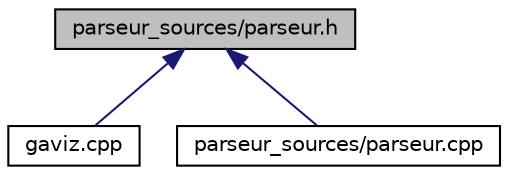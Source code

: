 digraph "parseur_sources/parseur.h"
{
  edge [fontname="Helvetica",fontsize="10",labelfontname="Helvetica",labelfontsize="10"];
  node [fontname="Helvetica",fontsize="10",shape=record];
  Node14 [label="parseur_sources/parseur.h",height=0.2,width=0.4,color="black", fillcolor="grey75", style="filled", fontcolor="black"];
  Node14 -> Node15 [dir="back",color="midnightblue",fontsize="10",style="solid",fontname="Helvetica"];
  Node15 [label="gaviz.cpp",height=0.2,width=0.4,color="black", fillcolor="white", style="filled",URL="$gaviz_8cpp.html"];
  Node14 -> Node16 [dir="back",color="midnightblue",fontsize="10",style="solid",fontname="Helvetica"];
  Node16 [label="parseur_sources/parseur.cpp",height=0.2,width=0.4,color="black", fillcolor="white", style="filled",URL="$parseur_8cpp.html"];
}
